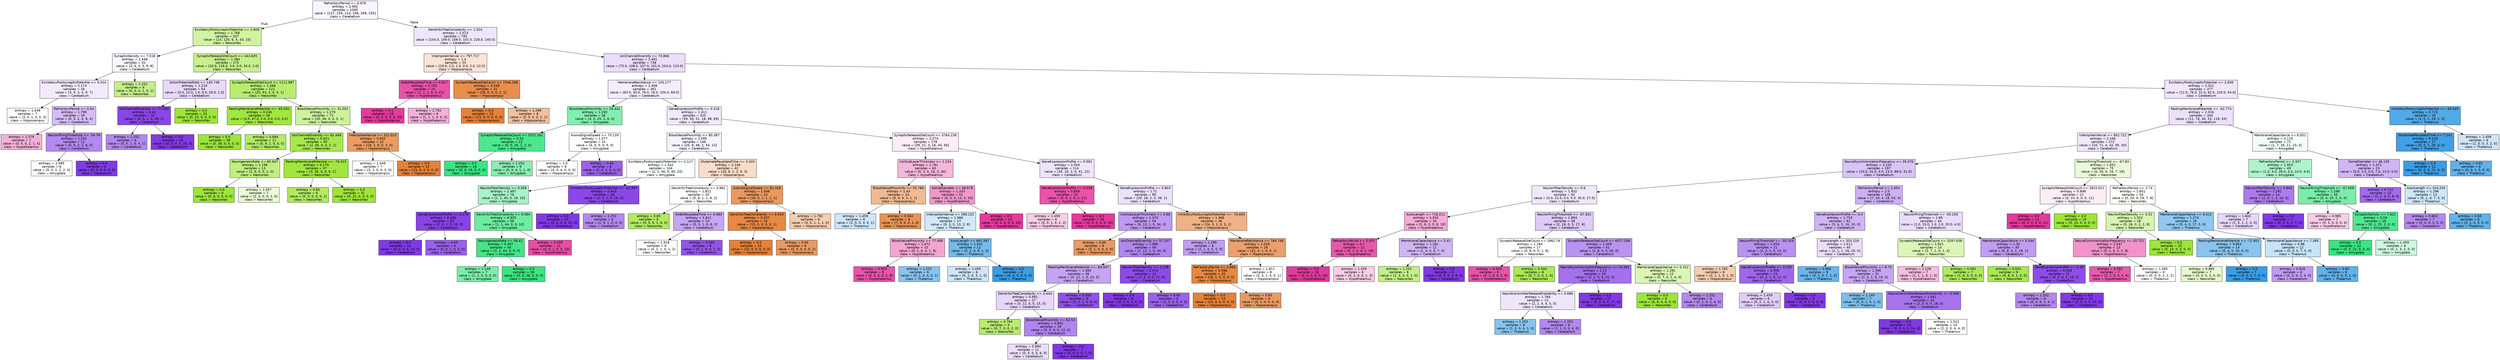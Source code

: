 digraph Tree {
node [shape=box, style="filled", color="black", fontname="helvetica"] ;
edge [fontname="helvetica"] ;
0 [label="RefractoryPeriod <= 0.676\nentropy = 2.492\nsamples = 1000\nvalue = [127, 229, 114, 106, 269, 155]\nclass = Cerebellum", fillcolor="#f8f5fe"] ;
1 [label="ExcitatoryPostsynapticPotential <= 2.808\nentropy = 1.768\nsamples = 207\nvalue = [23, 120, 6, 5, 43, 10]\nclass = Neocortex", fillcolor="#d1f3a2"] ;
0 -> 1 [labeldistance=2.5, labelangle=45, headlabel="True"] ;
2 [label="SynapticDensity <= 7.518\nentropy = 2.448\nsamples = 32\nvalue = [3, 4, 3, 5, 9, 8]\nclass = Cerebellum", fillcolor="#faf7fe"] ;
1 -> 2 ;
3 [label="ExcitatoryPostsynapticPotential <= 0.414\nentropy = 2.174\nsamples = 26\nvalue = [3, 0, 3, 4, 9, 7]\nclass = Cerebellum", fillcolor="#f2eafc"] ;
2 -> 3 ;
4 [label="entropy = 1.449\nsamples = 7\nvalue = [3, 0, 1, 0, 0, 3]\nclass = Hippocampus", fillcolor="#ffffff"] ;
3 -> 4 ;
5 [label="RefractoryPeriod <= 0.54\nentropy = 1.799\nsamples = 19\nvalue = [0, 0, 2, 4, 9, 4]\nclass = Cerebellum", fillcolor="#d5bdf6"] ;
3 -> 5 ;
6 [label="entropy = 1.379\nsamples = 7\nvalue = [0, 0, 0, 2, 1, 4]\nclass = Hypothalamus", fillcolor="#f5b0d8"] ;
5 -> 6 ;
7 [label="NeuronFiringThreshold <= -54.76\nentropy = 1.252\nsamples = 12\nvalue = [0, 0, 2, 2, 8, 0]\nclass = Cerebellum", fillcolor="#b388ef"] ;
5 -> 7 ;
8 [label="entropy = 1.585\nsamples = 6\nvalue = [0, 0, 2, 2, 2, 0]\nclass = Amygdala", fillcolor="#ffffff"] ;
7 -> 8 ;
9 [label="entropy = 0.0\nsamples = 6\nvalue = [0, 0, 0, 0, 6, 0]\nclass = Cerebellum", fillcolor="#8139e5"] ;
7 -> 9 ;
10 [label="entropy = 1.252\nsamples = 6\nvalue = [0, 4, 0, 1, 0, 1]\nclass = Neocortex", fillcolor="#c4ef88"] ;
2 -> 10 ;
11 [label="SynapticReleaseSiteCount <= 443.605\nentropy = 1.384\nsamples = 175\nvalue = [20.0, 116.0, 3.0, 0.0, 34.0, 2.0]\nclass = Neocortex", fillcolor="#c6f08c"] ;
1 -> 11 ;
12 [label="ActionPotentialRate <= 145.748\nentropy = 1.219\nsamples = 54\nvalue = [0.0, 23.0, 1.0, 0.0, 29.0, 1.0]\nclass = Cerebellum", fillcolor="#e7d9fa"] ;
11 -> 12 ;
13 [label="IonChannelDiversity <= 77.504\nentropy = 0.41\nsamples = 31\nvalue = [0, 0, 1, 0, 29, 1]\nclass = Cerebellum", fillcolor="#8946e7"] ;
12 -> 13 ;
14 [label="entropy = 1.252\nsamples = 6\nvalue = [0, 0, 1, 0, 4, 1]\nclass = Cerebellum", fillcolor="#b388ef"] ;
13 -> 14 ;
15 [label="entropy = 0.0\nsamples = 25\nvalue = [0, 0, 0, 0, 25, 0]\nclass = Cerebellum", fillcolor="#8139e5"] ;
13 -> 15 ;
16 [label="entropy = 0.0\nsamples = 23\nvalue = [0, 23, 0, 0, 0, 0]\nclass = Neocortex", fillcolor="#9de539"] ;
12 -> 16 ;
17 [label="SynapticReleaseSiteCount <= 1111.987\nentropy = 1.066\nsamples = 121\nvalue = [20, 93, 2, 0, 5, 1]\nclass = Neocortex", fillcolor="#b8ec70"] ;
11 -> 17 ;
18 [label="RestingMembranePotential <= -65.092\nentropy = 0.246\nsamples = 49\nvalue = [0.0, 47.0, 2.0, 0.0, 0.0, 0.0]\nclass = Neocortex", fillcolor="#a1e641"] ;
17 -> 18 ;
19 [label="entropy = 0.0\nsamples = 38\nvalue = [0, 38, 0, 0, 0, 0]\nclass = Neocortex", fillcolor="#9de539"] ;
18 -> 19 ;
20 [label="entropy = 0.684\nsamples = 11\nvalue = [0, 9, 2, 0, 0, 0]\nclass = Neocortex", fillcolor="#b3eb65"] ;
18 -> 20 ;
21 [label="BloodVesselProximity <= 31.002\nentropy = 1.279\nsamples = 72\nvalue = [20, 46, 0, 0, 5, 1]\nclass = Neocortex", fillcolor="#cef29c"] ;
17 -> 21 ;
22 [label="IonChannelDiversity <= 81.448\nentropy = 0.621\nsamples = 50\nvalue = [2, 45, 0, 0, 2, 1]\nclass = Neocortex", fillcolor="#a7e84e"] ;
21 -> 22 ;
23 [label="NeurogenesisRate <= 65.947\nentropy = 1.198\nsamples = 13\nvalue = [2, 9, 0, 0, 2, 0]\nclass = Neocortex", fillcolor="#c1ee81"] ;
22 -> 23 ;
24 [label="entropy = 0.0\nsamples = 6\nvalue = [0, 6, 0, 0, 0, 0]\nclass = Neocortex", fillcolor="#9de539"] ;
23 -> 24 ;
25 [label="entropy = 1.557\nsamples = 7\nvalue = [2, 3, 0, 0, 2, 0]\nclass = Neocortex", fillcolor="#ebfad7"] ;
23 -> 25 ;
26 [label="RestingMembranePotential <= -76.315\nentropy = 0.179\nsamples = 37\nvalue = [0, 36, 0, 0, 0, 1]\nclass = Neocortex", fillcolor="#a0e63e"] ;
22 -> 26 ;
27 [label="entropy = 0.65\nsamples = 6\nvalue = [0, 5, 0, 0, 0, 1]\nclass = Neocortex", fillcolor="#b1ea61"] ;
26 -> 27 ;
28 [label="entropy = 0.0\nsamples = 31\nvalue = [0, 31, 0, 0, 0, 0]\nclass = Neocortex", fillcolor="#9de539"] ;
26 -> 28 ;
29 [label="InterspikeInterval <= 321.015\nentropy = 0.832\nsamples = 22\nvalue = [18, 1, 0, 0, 3, 0]\nclass = Hippocampus", fillcolor="#ea9c63"] ;
21 -> 29 ;
30 [label="entropy = 1.449\nsamples = 7\nvalue = [3, 1, 0, 0, 3, 0]\nclass = Hippocampus", fillcolor="#ffffff"] ;
29 -> 30 ;
31 [label="entropy = 0.0\nsamples = 15\nvalue = [15, 0, 0, 0, 0, 0]\nclass = Hippocampus", fillcolor="#e58139"] ;
29 -> 31 ;
32 [label="DendriticTreeComplexity <= 1.024\nentropy = 2.513\nsamples = 793\nvalue = [104.0, 109.0, 108.0, 101.0, 226.0, 145.0]\nclass = Cerebellum", fillcolor="#efe6fc"] ;
0 -> 32 [labeldistance=2.5, labelangle=-45, headlabel="False"] ;
33 [label="InterspikeInterval <= 797.717\nentropy = 1.4\nsamples = 55\nvalue = [29.0, 1.0, 1.0, 0.0, 2.0, 22.0]\nclass = Hippocampus", fillcolor="#f9e4d5"] ;
32 -> 33 ;
34 [label="GABAReuptakeTime <= 6.817\nentropy = 0.742\nsamples = 24\nvalue = [1, 1, 1, 0, 0, 21]\nclass = Hypothalamus", fillcolor="#e853aa"] ;
33 -> 34 ;
35 [label="entropy = 0.0\nsamples = 18\nvalue = [0, 0, 0, 0, 0, 18]\nclass = Hypothalamus", fillcolor="#e5399d"] ;
34 -> 35 ;
36 [label="entropy = 1.792\nsamples = 6\nvalue = [1, 1, 1, 0, 0, 3]\nclass = Hypothalamus", fillcolor="#f5b0d8"] ;
34 -> 36 ;
37 [label="SynapticReleaseSiteCount <= 7546.298\nentropy = 0.548\nsamples = 31\nvalue = [28, 0, 0, 0, 2, 1]\nclass = Hippocampus", fillcolor="#e88e4d"] ;
33 -> 37 ;
38 [label="entropy = 0.0\nsamples = 23\nvalue = [23, 0, 0, 0, 0, 0]\nclass = Hippocampus", fillcolor="#e58139"] ;
37 -> 38 ;
39 [label="entropy = 1.299\nsamples = 8\nvalue = [5, 0, 0, 0, 2, 1]\nclass = Hippocampus", fillcolor="#f2c09c"] ;
37 -> 39 ;
40 [label="IonChannelDiversity <= 73.866\nentropy = 2.491\nsamples = 738\nvalue = [75.0, 108.0, 107.0, 101.0, 224.0, 123.0]\nclass = Cerebellum", fillcolor="#eadefb"] ;
32 -> 40 ;
41 [label="MembraneResistance <= 155.177\nentropy = 2.408\nsamples = 361\nvalue = [63.0, 30.0, 76.0, 19.0, 104.0, 69.0]\nclass = Cerebellum", fillcolor="#f3ecfc"] ;
40 -> 41 ;
42 [label="BloodVesselProximity <= 54.441\nentropy = 1.292\nsamples = 36\nvalue = [4, 0, 25, 1, 6, 0]\nclass = Amygdala", fillcolor="#82efaf"] ;
41 -> 42 ;
43 [label="SynapticReleaseSiteCount <= 3372.261\nentropy = 0.53\nsamples = 22\nvalue = [0, 0, 20, 1, 1, 0]\nclass = Amygdala", fillcolor="#4ce78d"] ;
42 -> 43 ;
44 [label="entropy = 0.0\nsamples = 16\nvalue = [0, 0, 16, 0, 0, 0]\nclass = Amygdala", fillcolor="#39e581"] ;
43 -> 44 ;
45 [label="entropy = 1.252\nsamples = 6\nvalue = [0, 0, 4, 1, 1, 0]\nclass = Amygdala", fillcolor="#88efb3"] ;
43 -> 45 ;
46 [label="AxonalSignalSpeed <= 70.139\nentropy = 1.577\nsamples = 14\nvalue = [4, 0, 5, 0, 5, 0]\nclass = Amygdala", fillcolor="#ffffff"] ;
42 -> 46 ;
47 [label="entropy = 1.0\nsamples = 8\nvalue = [4, 0, 4, 0, 0, 0]\nclass = Hippocampus", fillcolor="#ffffff"] ;
46 -> 47 ;
48 [label="entropy = 0.65\nsamples = 6\nvalue = [0, 0, 1, 0, 5, 0]\nclass = Cerebellum", fillcolor="#9a61ea"] ;
46 -> 48 ;
49 [label="GeneExpressionProfile <= 0.518\nentropy = 2.411\nsamples = 325\nvalue = [59, 30, 51, 18, 98, 69]\nclass = Cerebellum", fillcolor="#f1e9fc"] ;
41 -> 49 ;
50 [label="BloodVesselProximity <= 85.367\nentropy = 2.095\nsamples = 146\nvalue = [20, 9, 48, 2, 54, 13]\nclass = Cerebellum", fillcolor="#f7f3fd"] ;
49 -> 50 ;
51 [label="ExcitatoryPostsynapticPotential <= 2.117\nentropy = 1.542\nsamples = 104\nvalue = [2, 1, 46, 0, 45, 10]\nclass = Amygdala", fillcolor="#fcfffd"] ;
50 -> 51 ;
52 [label="NeuronFiberDensity <= 0.306\nentropy = 1.497\nsamples = 76\nvalue = [1, 1, 45, 0, 19, 10]\nclass = Amygdala", fillcolor="#a5f3c6"] ;
51 -> 52 ;
53 [label="GeneExpressionProfile <= 0.276\nentropy = 0.286\nsamples = 20\nvalue = [0, 0, 1, 0, 19, 0]\nclass = Cerebellum", fillcolor="#8843e6"] ;
52 -> 53 ;
54 [label="entropy = 0.0\nsamples = 14\nvalue = [0, 0, 0, 0, 14, 0]\nclass = Cerebellum", fillcolor="#8139e5"] ;
53 -> 54 ;
55 [label="entropy = 0.65\nsamples = 6\nvalue = [0, 0, 1, 0, 5, 0]\nclass = Cerebellum", fillcolor="#9a61ea"] ;
53 -> 55 ;
56 [label="DendriticTreeComplexity <= 9.084\nentropy = 0.925\nsamples = 56\nvalue = [1, 1, 44, 0, 0, 10]\nclass = Amygdala", fillcolor="#6deca2"] ;
52 -> 56 ;
57 [label="NeurogenesisRate <= 58.41\nentropy = 0.307\nsamples = 45\nvalue = [1, 1, 43, 0, 0, 0]\nclass = Amygdala", fillcolor="#42e687"] ;
56 -> 57 ;
58 [label="entropy = 1.149\nsamples = 7\nvalue = [1, 1, 5, 0, 0, 0]\nclass = Amygdala", fillcolor="#7beeab"] ;
57 -> 58 ;
59 [label="entropy = 0.0\nsamples = 38\nvalue = [0, 0, 38, 0, 0, 0]\nclass = Amygdala", fillcolor="#39e581"] ;
57 -> 59 ;
60 [label="entropy = 0.439\nsamples = 11\nvalue = [0, 0, 1, 0, 0, 10]\nclass = Hypothalamus", fillcolor="#e84da7"] ;
56 -> 60 ;
61 [label="InhibitoryPostsynapticPotential <= -62.997\nentropy = 0.443\nsamples = 28\nvalue = [1, 0, 1, 0, 26, 0]\nclass = Cerebellum", fillcolor="#8a48e7"] ;
51 -> 61 ;
62 [label="entropy = 0.0\nsamples = 22\nvalue = [0, 0, 0, 0, 22, 0]\nclass = Cerebellum", fillcolor="#8139e5"] ;
61 -> 62 ;
63 [label="entropy = 1.252\nsamples = 6\nvalue = [1, 0, 1, 0, 4, 0]\nclass = Cerebellum", fillcolor="#b388ef"] ;
61 -> 63 ;
64 [label="GlutamateReuptakeTime <= 3.243\nentropy = 2.146\nsamples = 42\nvalue = [18, 8, 2, 2, 9, 3]\nclass = Hippocampus", fillcolor="#f8ddc9"] ;
50 -> 64 ;
65 [label="DendriticTreeComplexity <= 3.962\nentropy = 1.822\nsamples = 20\nvalue = [0, 8, 1, 1, 8, 2]\nclass = Neocortex", fillcolor="#ffffff"] ;
64 -> 65 ;
66 [label="entropy = 0.65\nsamples = 6\nvalue = [0, 5, 0, 1, 0, 0]\nclass = Neocortex", fillcolor="#b1ea61"] ;
65 -> 66 ;
67 [label="GABAReuptakeTime <= 6.684\nentropy = 1.611\nsamples = 14\nvalue = [0, 3, 1, 0, 8, 2]\nclass = Cerebellum", fillcolor="#c6a5f3"] ;
65 -> 67 ;
68 [label="entropy = 1.918\nsamples = 6\nvalue = [0, 2, 1, 0, 1, 2]\nclass = Neocortex", fillcolor="#ffffff"] ;
67 -> 68 ;
69 [label="entropy = 0.544\nsamples = 8\nvalue = [0, 1, 0, 0, 7, 0]\nclass = Cerebellum", fillcolor="#9355e9"] ;
67 -> 69 ;
70 [label="AxonalSignalSpeed <= 81.318\nentropy = 1.048\nsamples = 22\nvalue = [18, 0, 1, 1, 1, 1]\nclass = Hippocampus", fillcolor="#ea995f"] ;
64 -> 70 ;
71 [label="DendriticTreeComplexity <= 6.919\nentropy = 0.337\nsamples = 16\nvalue = [15, 0, 0, 0, 0, 1]\nclass = Hippocampus", fillcolor="#e78946"] ;
70 -> 71 ;
72 [label="entropy = 0.0\nsamples = 10\nvalue = [10, 0, 0, 0, 0, 0]\nclass = Hippocampus", fillcolor="#e58139"] ;
71 -> 72 ;
73 [label="entropy = 0.65\nsamples = 6\nvalue = [5, 0, 0, 0, 0, 1]\nclass = Hippocampus", fillcolor="#ea9a61"] ;
71 -> 73 ;
74 [label="entropy = 1.792\nsamples = 6\nvalue = [3, 0, 1, 1, 1, 0]\nclass = Hippocampus", fillcolor="#f5cdb0"] ;
70 -> 74 ;
75 [label="SynapticReleaseSiteCount <= 3764.238\nentropy = 2.274\nsamples = 179\nvalue = [39, 21, 3, 16, 44, 56]\nclass = Hypothalamus", fillcolor="#fdedf6"] ;
49 -> 75 ;
76 [label="CorticalLayerThickness <= 1.224\nentropy = 1.791\nsamples = 65\nvalue = [9, 3, 0, 16, 3, 34]\nclass = Hypothalamus", fillcolor="#f5b6db"] ;
75 -> 76 ;
77 [label="BloodVesselProximity <= 55.786\nentropy = 1.43\nsamples = 14\nvalue = [9, 0, 0, 3, 1, 1]\nclass = Hippocampus", fillcolor="#f1ba93"] ;
76 -> 77 ;
78 [label="entropy = 1.459\nsamples = 6\nvalue = [2, 0, 0, 3, 0, 1]\nclass = Thalamus", fillcolor="#cee6f8"] ;
77 -> 78 ;
79 [label="entropy = 0.544\nsamples = 8\nvalue = [7, 0, 0, 0, 1, 0]\nclass = Hippocampus", fillcolor="#e99355"] ;
77 -> 79 ;
80 [label="SomaDiameter <= 48.678\nentropy = 1.333\nsamples = 51\nvalue = [0, 3, 0, 13, 2, 33]\nclass = Hypothalamus", fillcolor="#f197cb"] ;
76 -> 80 ;
81 [label="InterspikeInterval <= 389.232\nentropy = 1.666\nsamples = 27\nvalue = [0, 3, 0, 13, 2, 9]\nclass = Thalamus", fillcolor="#d3e9f9"] ;
80 -> 81 ;
82 [label="BloodVesselProximity <= 77.489\nentropy = 1.472\nsamples = 15\nvalue = [0, 1, 0, 4, 1, 9]\nclass = Hypothalamus", fillcolor="#f3a5d2"] ;
81 -> 82 ;
83 [label="entropy = 0.503\nsamples = 9\nvalue = [0, 0, 0, 0, 1, 8]\nclass = Hypothalamus", fillcolor="#e852a9"] ;
82 -> 83 ;
84 [label="entropy = 1.252\nsamples = 6\nvalue = [0, 1, 0, 4, 0, 1]\nclass = Thalamus", fillcolor="#88c4ef"] ;
82 -> 84 ;
85 [label="AxonLength <= 661.587\nentropy = 1.041\nsamples = 12\nvalue = [0, 2, 0, 9, 1, 0]\nclass = Thalamus", fillcolor="#74baed"] ;
81 -> 85 ;
86 [label="entropy = 1.459\nsamples = 6\nvalue = [0, 2, 0, 3, 1, 0]\nclass = Thalamus", fillcolor="#cee6f8"] ;
85 -> 86 ;
87 [label="entropy = 0.0\nsamples = 6\nvalue = [0, 0, 0, 6, 0, 0]\nclass = Thalamus", fillcolor="#399de5"] ;
85 -> 87 ;
88 [label="entropy = 0.0\nsamples = 24\nvalue = [0, 0, 0, 0, 0, 24]\nclass = Hypothalamus", fillcolor="#e5399d"] ;
80 -> 88 ;
89 [label="GeneExpressionProfile <= 0.581\nentropy = 2.054\nsamples = 114\nvalue = [30, 18, 3, 0, 41, 22]\nclass = Cerebellum", fillcolor="#eee5fc"] ;
75 -> 89 ;
90 [label="GeneExpressionProfile <= 0.538\nentropy = 0.658\nsamples = 24\nvalue = [0, 0, 1, 0, 2, 21]\nclass = Hypothalamus", fillcolor="#e954aa"] ;
89 -> 90 ;
91 [label="entropy = 1.459\nsamples = 6\nvalue = [0, 0, 1, 0, 2, 3]\nclass = Hypothalamus", fillcolor="#f8cee6"] ;
90 -> 91 ;
92 [label="entropy = 0.0\nsamples = 18\nvalue = [0, 0, 0, 0, 0, 18]\nclass = Hypothalamus", fillcolor="#e5399d"] ;
90 -> 92 ;
93 [label="GeneExpressionProfile <= 0.803\nentropy = 1.71\nsamples = 90\nvalue = [30, 18, 2, 0, 39, 1]\nclass = Cerebellum", fillcolor="#ece1fb"] ;
89 -> 93 ;
94 [label="CorticalLayerThickness <= 0.86\nentropy = 1.374\nsamples = 54\nvalue = [6, 13, 1, 0, 34, 0]\nclass = Cerebellum", fillcolor="#be9af2"] ;
93 -> 94 ;
95 [label="entropy = 0.65\nsamples = 6\nvalue = [5, 1, 0, 0, 0, 0]\nclass = Hippocampus", fillcolor="#ea9a61"] ;
94 -> 95 ;
96 [label="IonChannelDiversity <= 57.257\nentropy = 1.085\nsamples = 48\nvalue = [1, 12, 1, 0, 34, 0]\nclass = Cerebellum", fillcolor="#b286ef"] ;
94 -> 96 ;
97 [label="RestingMembranePotential <= -64.047\nentropy = 1.085\nsamples = 36\nvalue = [0, 12, 1, 0, 23, 0]\nclass = Cerebellum", fillcolor="#c5a4f3"] ;
96 -> 97 ;
98 [label="DendriticTreeComplexity <= 3.444\nentropy = 0.991\nsamples = 27\nvalue = [0, 12, 0, 0, 15, 0]\nclass = Cerebellum", fillcolor="#e6d7fa"] ;
97 -> 98 ;
99 [label="entropy = 0.764\nsamples = 9\nvalue = [0, 7, 0, 0, 2, 0]\nclass = Neocortex", fillcolor="#b9ec72"] ;
98 -> 99 ;
100 [label="BloodVesselProximity <= 62.53\nentropy = 0.852\nsamples = 18\nvalue = [0, 5, 0, 0, 13, 0]\nclass = Cerebellum", fillcolor="#b185ef"] ;
98 -> 100 ;
101 [label="entropy = 0.994\nsamples = 11\nvalue = [0, 5, 0, 0, 6, 0]\nclass = Cerebellum", fillcolor="#eadefb"] ;
100 -> 101 ;
102 [label="entropy = 0.0\nsamples = 7\nvalue = [0, 0, 0, 0, 7, 0]\nclass = Cerebellum", fillcolor="#8139e5"] ;
100 -> 102 ;
103 [label="entropy = 0.503\nsamples = 9\nvalue = [0, 0, 1, 0, 8, 0]\nclass = Cerebellum", fillcolor="#9152e8"] ;
97 -> 103 ;
104 [label="NeuronFiberDensity <= 1.138\nentropy = 0.414\nsamples = 12\nvalue = [1, 0, 0, 0, 11, 0]\nclass = Cerebellum", fillcolor="#8c4be7"] ;
96 -> 104 ;
105 [label="entropy = 0.0\nsamples = 6\nvalue = [0, 0, 0, 0, 6, 0]\nclass = Cerebellum", fillcolor="#8139e5"] ;
104 -> 105 ;
106 [label="entropy = 0.65\nsamples = 6\nvalue = [1, 0, 0, 0, 5, 0]\nclass = Cerebellum", fillcolor="#9a61ea"] ;
104 -> 106 ;
107 [label="InhibitoryPostsynapticPotential <= -70.693\nentropy = 1.468\nsamples = 36\nvalue = [24, 5, 1, 0, 5, 1]\nclass = Hippocampus", fillcolor="#efb286"] ;
93 -> 107 ;
108 [label="entropy = 1.299\nsamples = 8\nvalue = [2, 1, 0, 0, 5, 0]\nclass = Cerebellum", fillcolor="#c09cf2"] ;
107 -> 108 ;
109 [label="MembraneResistance <= 784.748\nentropy = 1.018\nsamples = 28\nvalue = [22, 4, 1, 0, 0, 1]\nclass = Hippocampus", fillcolor="#eca06b"] ;
107 -> 109 ;
110 [label="RefractoryPeriod <= 3.669\nentropy = 0.286\nsamples = 20\nvalue = [19, 1, 0, 0, 0, 0]\nclass = Hippocampus", fillcolor="#e68843"] ;
109 -> 110 ;
111 [label="entropy = 0.0\nsamples = 14\nvalue = [14, 0, 0, 0, 0, 0]\nclass = Hippocampus", fillcolor="#e58139"] ;
110 -> 111 ;
112 [label="entropy = 0.65\nsamples = 6\nvalue = [5, 1, 0, 0, 0, 0]\nclass = Hippocampus", fillcolor="#ea9a61"] ;
110 -> 112 ;
113 [label="entropy = 1.811\nsamples = 8\nvalue = [3, 3, 1, 0, 0, 1]\nclass = Hippocampus", fillcolor="#ffffff"] ;
109 -> 113 ;
114 [label="ExcitatoryPostsynapticPotential <= 2.836\nentropy = 2.331\nsamples = 377\nvalue = [12.0, 78.0, 31.0, 82.0, 120.0, 54.0]\nclass = Cerebellum", fillcolor="#efe5fc"] ;
40 -> 114 ;
115 [label="RestingMembranePotential <= -62.774\nentropy = 2.316\nsamples = 344\nvalue = [11, 78, 30, 53, 118, 54]\nclass = Cerebellum", fillcolor="#ece1fb"] ;
114 -> 115 ;
116 [label="InterspikeInterval <= 802.722\nentropy = 2.166\nsamples = 272\nvalue = [10, 71, 4, 42, 95, 50]\nclass = Cerebellum", fillcolor="#f0e7fc"] ;
115 -> 116 ;
117 [label="NeuralSynchronizationFrequency <= 39.376\nentropy = 2.105\nsamples = 197\nvalue = [10.0, 41.0, 4.0, 23.0, 88.0, 31.0]\nclass = Cerebellum", fillcolor="#d9c3f7"] ;
116 -> 117 ;
118 [label="NeuronFiberDensity <= 0.6\nentropy = 1.932\nsamples = 92\nvalue = [3.0, 22.0, 0.0, 5.0, 35.0, 27.0]\nclass = Cerebellum", fillcolor="#efe7fc"] ;
117 -> 118 ;
119 [label="AxonLength <= 718.211\nentropy = 1.552\nsamples = 34\nvalue = [1, 6, 0, 0, 8, 19]\nclass = Hypothalamus", fillcolor="#f4abd6"] ;
118 -> 119 ;
120 [label="RefractoryPeriod <= 2.557\nentropy = 0.7\nsamples = 22\nvalue = [0, 2, 0, 0, 1, 19]\nclass = Hypothalamus", fillcolor="#e957ac"] ;
119 -> 120 ;
121 [label="entropy = 0.0\nsamples = 16\nvalue = [0, 0, 0, 0, 0, 16]\nclass = Hypothalamus", fillcolor="#e5399d"] ;
120 -> 121 ;
122 [label="entropy = 1.459\nsamples = 6\nvalue = [0, 2, 0, 0, 1, 3]\nclass = Hypothalamus", fillcolor="#f8cee6"] ;
120 -> 122 ;
123 [label="MembraneCapacitance <= 5.41\nentropy = 1.281\nsamples = 12\nvalue = [1, 4, 0, 0, 7, 0]\nclass = Cerebellum", fillcolor="#d0b5f5"] ;
119 -> 123 ;
124 [label="entropy = 1.252\nsamples = 6\nvalue = [1, 4, 0, 0, 1, 0]\nclass = Neocortex", fillcolor="#c4ef88"] ;
123 -> 124 ;
125 [label="entropy = 0.0\nsamples = 6\nvalue = [0, 0, 0, 0, 6, 0]\nclass = Cerebellum", fillcolor="#8139e5"] ;
123 -> 125 ;
126 [label="NeuronFiringThreshold <= -67.601\nentropy = 1.893\nsamples = 58\nvalue = [2, 16, 0, 5, 27, 8]\nclass = Cerebellum", fillcolor="#decbf8"] ;
118 -> 126 ;
127 [label="SynapticReleaseSiteCount <= 1862.78\nentropy = 1.264\nsamples = 17\nvalue = [0, 8, 0, 0, 1, 8]\nclass = Neocortex", fillcolor="#ffffff"] ;
126 -> 127 ;
128 [label="entropy = 0.503\nsamples = 9\nvalue = [0, 1, 0, 0, 0, 8]\nclass = Hypothalamus", fillcolor="#e852a9"] ;
127 -> 128 ;
129 [label="entropy = 0.544\nsamples = 8\nvalue = [0, 7, 0, 0, 1, 0]\nclass = Neocortex", fillcolor="#abe955"] ;
127 -> 129 ;
130 [label="SynapticReleaseSiteCount <= 6077.206\nentropy = 1.459\nsamples = 41\nvalue = [2, 8, 0, 5, 26, 0]\nclass = Cerebellum", fillcolor="#ba93f1"] ;
126 -> 130 ;
131 [label="NeuralSynchronizationFrequency <= 14.392\nentropy = 1.13\nsamples = 29\nvalue = [2, 1, 0, 4, 22, 0]\nclass = Cerebellum", fillcolor="#a470ec"] ;
130 -> 131 ;
132 [label="NeurotransmitterReleaseProbability <= 0.686\nentropy = 1.784\nsamples = 12\nvalue = [2, 1, 0, 4, 5, 0]\nclass = Cerebellum", fillcolor="#efe6fc"] ;
131 -> 132 ;
133 [label="entropy = 1.252\nsamples = 6\nvalue = [1, 0, 0, 4, 1, 0]\nclass = Thalamus", fillcolor="#88c4ef"] ;
132 -> 133 ;
134 [label="entropy = 1.252\nsamples = 6\nvalue = [1, 1, 0, 0, 4, 0]\nclass = Cerebellum", fillcolor="#b388ef"] ;
132 -> 134 ;
135 [label="entropy = 0.0\nsamples = 17\nvalue = [0, 0, 0, 0, 17, 0]\nclass = Cerebellum", fillcolor="#8139e5"] ;
131 -> 135 ;
136 [label="MembraneCapacitance <= 5.312\nentropy = 1.281\nsamples = 12\nvalue = [0, 7, 0, 1, 4, 0]\nclass = Neocortex", fillcolor="#daf5b5"] ;
130 -> 136 ;
137 [label="entropy = 0.0\nsamples = 6\nvalue = [0, 6, 0, 0, 0, 0]\nclass = Neocortex", fillcolor="#9de539"] ;
136 -> 137 ;
138 [label="entropy = 1.252\nsamples = 6\nvalue = [0, 1, 0, 1, 4, 0]\nclass = Cerebellum", fillcolor="#b388ef"] ;
136 -> 138 ;
139 [label="RefractoryPeriod <= 2.654\nentropy = 2.0\nsamples = 105\nvalue = [7, 19, 4, 18, 53, 4]\nclass = Cerebellum", fillcolor="#cdb1f5"] ;
117 -> 139 ;
140 [label="GeneExpressionProfile <= 0.4\nentropy = 1.753\nsamples = 61\nvalue = [5, 4, 3, 16, 33, 0]\nclass = Cerebellum", fillcolor="#cfb4f5"] ;
139 -> 140 ;
141 [label="NeuronFiringThreshold <= -55.328\nentropy = 1.553\nsamples = 21\nvalue = [3, 3, 2, 0, 13, 0]\nclass = Cerebellum", fillcolor="#b991f1"] ;
140 -> 141 ;
142 [label="entropy = 1.792\nsamples = 6\nvalue = [3, 1, 1, 0, 1, 0]\nclass = Hippocampus", fillcolor="#f5cdb0"] ;
141 -> 142 ;
143 [label="GeneExpressionProfile <= 0.192\nentropy = 0.906\nsamples = 15\nvalue = [0, 2, 1, 0, 12, 0]\nclass = Cerebellum", fillcolor="#9e67eb"] ;
141 -> 143 ;
144 [label="entropy = 1.459\nsamples = 6\nvalue = [0, 2, 1, 0, 3, 0]\nclass = Cerebellum", fillcolor="#e0cef8"] ;
143 -> 144 ;
145 [label="entropy = 0.0\nsamples = 9\nvalue = [0, 0, 0, 0, 9, 0]\nclass = Cerebellum", fillcolor="#8139e5"] ;
143 -> 145 ;
146 [label="AxonLength <= 353.219\nentropy = 1.511\nsamples = 40\nvalue = [2, 1, 1, 16, 20, 0]\nclass = Cerebellum", fillcolor="#eadefb"] ;
140 -> 146 ;
147 [label="entropy = 0.986\nsamples = 9\nvalue = [0, 1, 0, 7, 1, 0]\nclass = Thalamus", fillcolor="#6ab6ec"] ;
146 -> 147 ;
148 [label="BloodVesselProximity <= 8.75\nentropy = 1.366\nsamples = 31\nvalue = [2, 0, 1, 9, 19, 0]\nclass = Cerebellum", fillcolor="#c6a5f3"] ;
146 -> 148 ;
149 [label="entropy = 1.149\nsamples = 7\nvalue = [0, 0, 1, 5, 1, 0]\nclass = Thalamus", fillcolor="#7bbeee"] ;
148 -> 149 ;
150 [label="NeurotransmitterReleaseProbability <= 0.588\nentropy = 1.041\nsamples = 24\nvalue = [2, 0, 0, 4, 18, 0]\nclass = Cerebellum", fillcolor="#a774ed"] ;
148 -> 150 ;
151 [label="entropy = 0.0\nsamples = 14\nvalue = [0, 0, 0, 0, 14, 0]\nclass = Cerebellum", fillcolor="#8139e5"] ;
150 -> 151 ;
152 [label="entropy = 1.522\nsamples = 10\nvalue = [2, 0, 0, 4, 4, 0]\nclass = Thalamus", fillcolor="#ffffff"] ;
150 -> 152 ;
153 [label="NeuronFiringThreshold <= -65.259\nentropy = 1.89\nsamples = 44\nvalue = [2.0, 15.0, 1.0, 2.0, 20.0, 4.0]\nclass = Cerebellum", fillcolor="#e9ddfb"] ;
139 -> 153 ;
154 [label="SynapticReleaseSiteCount <= 3297.638\nentropy = 1.921\nsamples = 14\nvalue = [2, 7, 1, 0, 1, 3]\nclass = Neocortex", fillcolor="#dbf6b7"] ;
153 -> 154 ;
155 [label="entropy = 2.128\nsamples = 7\nvalue = [1, 1, 1, 0, 1, 3]\nclass = Hypothalamus", fillcolor="#f6bdde"] ;
154 -> 155 ;
156 [label="entropy = 0.592\nsamples = 7\nvalue = [1, 6, 0, 0, 0, 0]\nclass = Neocortex", fillcolor="#ade95a"] ;
154 -> 156 ;
157 [label="MembraneCapacitance <= 5.544\nentropy = 1.35\nsamples = 30\nvalue = [0, 8, 0, 2, 19, 1]\nclass = Cerebellum", fillcolor="#c09cf2"] ;
153 -> 157 ;
158 [label="entropy = 0.503\nsamples = 9\nvalue = [0, 8, 0, 1, 0, 0]\nclass = Neocortex", fillcolor="#a9e852"] ;
157 -> 158 ;
159 [label="GeneExpressionProfile <= 0.49\nentropy = 0.549\nsamples = 21\nvalue = [0, 0, 0, 1, 19, 1]\nclass = Cerebellum", fillcolor="#8e4de8"] ;
157 -> 159 ;
160 [label="entropy = 1.252\nsamples = 6\nvalue = [0, 0, 0, 1, 4, 1]\nclass = Cerebellum", fillcolor="#b388ef"] ;
159 -> 160 ;
161 [label="entropy = 0.0\nsamples = 15\nvalue = [0, 0, 0, 0, 15, 0]\nclass = Cerebellum", fillcolor="#8139e5"] ;
159 -> 161 ;
162 [label="NeuronFiringThreshold <= -67.83\nentropy = 1.852\nsamples = 75\nvalue = [0, 30, 0, 19, 7, 19]\nclass = Neocortex", fillcolor="#ecfad8"] ;
116 -> 162 ;
163 [label="SynapticReleaseSiteCount <= 2815.011\nentropy = 0.998\nsamples = 21\nvalue = [0, 10, 0, 0, 0, 11]\nclass = Hypothalamus", fillcolor="#fdedf6"] ;
162 -> 163 ;
164 [label="entropy = 0.0\nsamples = 11\nvalue = [0, 0, 0, 0, 0, 11]\nclass = Hypothalamus", fillcolor="#e5399d"] ;
163 -> 164 ;
165 [label="entropy = 0.0\nsamples = 10\nvalue = [0, 10, 0, 0, 0, 0]\nclass = Neocortex", fillcolor="#9de539"] ;
163 -> 165 ;
166 [label="RefractoryPeriod <= 2.74\nentropy = 1.851\nsamples = 54\nvalue = [0, 20, 0, 19, 7, 8]\nclass = Neocortex", fillcolor="#fcfef9"] ;
162 -> 166 ;
167 [label="NeuronFiberDensity <= 0.52\nentropy = 1.522\nsamples = 28\nvalue = [0, 16, 0, 2, 2, 8]\nclass = Neocortex", fillcolor="#d8f5b0"] ;
166 -> 167 ;
168 [label="NeuralSynchronizationFrequency <= 20.722\nentropy = 1.547\nsamples = 13\nvalue = [0, 1, 0, 2, 2, 8]\nclass = Hypothalamus", fillcolor="#f193ca"] ;
167 -> 168 ;
169 [label="entropy = 0.592\nsamples = 7\nvalue = [0, 1, 0, 0, 0, 6]\nclass = Hypothalamus", fillcolor="#e95aad"] ;
168 -> 169 ;
170 [label="entropy = 1.585\nsamples = 6\nvalue = [0, 0, 0, 2, 2, 2]\nclass = Thalamus", fillcolor="#ffffff"] ;
168 -> 170 ;
171 [label="entropy = 0.0\nsamples = 15\nvalue = [0, 15, 0, 0, 0, 0]\nclass = Neocortex", fillcolor="#9de539"] ;
167 -> 171 ;
172 [label="MembraneCapacitance <= 6.012\nentropy = 1.274\nsamples = 26\nvalue = [0, 4, 0, 17, 5, 0]\nclass = Thalamus", fillcolor="#8ec7f0"] ;
166 -> 172 ;
173 [label="RestingMembranePotential <= -72.951\nentropy = 0.863\nsamples = 14\nvalue = [0, 4, 0, 10, 0, 0]\nclass = Thalamus", fillcolor="#88c4ef"] ;
172 -> 173 ;
174 [label="entropy = 0.985\nsamples = 7\nvalue = [0, 4, 0, 3, 0, 0]\nclass = Neocortex", fillcolor="#e6f8ce"] ;
173 -> 174 ;
175 [label="entropy = 0.0\nsamples = 7\nvalue = [0, 0, 0, 7, 0, 0]\nclass = Thalamus", fillcolor="#399de5"] ;
173 -> 175 ;
176 [label="MembraneCapacitance <= 7.395\nentropy = 0.98\nsamples = 12\nvalue = [0, 0, 0, 7, 5, 0]\nclass = Thalamus", fillcolor="#c6e3f8"] ;
172 -> 176 ;
177 [label="entropy = 0.918\nsamples = 6\nvalue = [0, 0, 0, 2, 4, 0]\nclass = Cerebellum", fillcolor="#c09cf2"] ;
176 -> 177 ;
178 [label="entropy = 0.65\nsamples = 6\nvalue = [0, 0, 0, 5, 1, 0]\nclass = Thalamus", fillcolor="#61b1ea"] ;
176 -> 178 ;
179 [label="MembraneCapacitance <= 6.051\nentropy = 2.115\nsamples = 72\nvalue = [1, 7, 26, 11, 23, 4]\nclass = Amygdala", fillcolor="#f3fdf7"] ;
115 -> 179 ;
180 [label="RefractoryPeriod <= 2.337\nentropy = 1.953\nsamples = 49\nvalue = [1.0, 4.0, 26.0, 4.0, 10.0, 4.0]\nclass = Amygdala", fillcolor="#aef4cb"] ;
179 -> 180 ;
181 [label="NeuronFiberDensity <= 0.843\nentropy = 1.292\nsamples = 14\nvalue = [1, 0, 1, 2, 10, 0]\nclass = Cerebellum", fillcolor="#ab7bee"] ;
180 -> 181 ;
182 [label="entropy = 1.842\nsamples = 7\nvalue = [1, 0, 1, 2, 3, 0]\nclass = Cerebellum", fillcolor="#e6d7fa"] ;
181 -> 182 ;
183 [label="entropy = 0.0\nsamples = 7\nvalue = [0, 0, 0, 0, 7, 0]\nclass = Cerebellum", fillcolor="#8139e5"] ;
181 -> 183 ;
184 [label="NeuronFiringThreshold <= -67.608\nentropy = 1.298\nsamples = 35\nvalue = [0, 4, 25, 2, 0, 4]\nclass = Amygdala", fillcolor="#79edaa"] ;
180 -> 184 ;
185 [label="entropy = 0.985\nsamples = 7\nvalue = [0, 3, 0, 0, 0, 4]\nclass = Hypothalamus", fillcolor="#f8cee6"] ;
184 -> 185 ;
186 [label="SynapticDensity <= 7.621\nentropy = 0.59\nsamples = 28\nvalue = [0, 1, 25, 2, 0, 0]\nclass = Amygdala", fillcolor="#50e890"] ;
184 -> 186 ;
187 [label="entropy = 0.0\nsamples = 22\nvalue = [0, 0, 22, 0, 0, 0]\nclass = Amygdala", fillcolor="#39e581"] ;
186 -> 187 ;
188 [label="entropy = 1.459\nsamples = 6\nvalue = [0, 1, 3, 2, 0, 0]\nclass = Amygdala", fillcolor="#cef8e0"] ;
186 -> 188 ;
189 [label="SomaDiameter <= 46.135\nentropy = 1.371\nsamples = 23\nvalue = [0.0, 3.0, 0.0, 7.0, 13.0, 0.0]\nclass = Cerebellum", fillcolor="#d0b5f5"] ;
179 -> 189 ;
190 [label="entropy = 0.722\nsamples = 10\nvalue = [0, 2, 0, 0, 8, 0]\nclass = Cerebellum", fillcolor="#a06aec"] ;
189 -> 190 ;
191 [label="AxonLength <= 324.245\nentropy = 1.296\nsamples = 13\nvalue = [0, 1, 0, 7, 5, 0]\nclass = Thalamus", fillcolor="#cee6f8"] ;
189 -> 191 ;
192 [label="entropy = 0.863\nsamples = 7\nvalue = [0, 0, 0, 2, 5, 0]\nclass = Cerebellum", fillcolor="#b388ef"] ;
191 -> 192 ;
193 [label="entropy = 0.65\nsamples = 6\nvalue = [0, 1, 0, 5, 0, 0]\nclass = Thalamus", fillcolor="#61b1ea"] ;
191 -> 193 ;
194 [label="InhibitoryPostsynapticPotential <= -65.625\nentropy = 0.715\nsamples = 33\nvalue = [1, 0, 1, 29, 2, 0]\nclass = Thalamus", fillcolor="#53aae8"] ;
114 -> 194 ;
195 [label="GlutamateReuptakeTime <= 7.141\nentropy = 0.229\nsamples = 27\nvalue = [0, 0, 1, 26, 0, 0]\nclass = Thalamus", fillcolor="#41a1e6"] ;
194 -> 195 ;
196 [label="entropy = 0.0\nsamples = 21\nvalue = [0, 0, 0, 21, 0, 0]\nclass = Thalamus", fillcolor="#399de5"] ;
195 -> 196 ;
197 [label="entropy = 0.65\nsamples = 6\nvalue = [0, 0, 1, 5, 0, 0]\nclass = Thalamus", fillcolor="#61b1ea"] ;
195 -> 197 ;
198 [label="entropy = 1.459\nsamples = 6\nvalue = [1, 0, 0, 3, 2, 0]\nclass = Thalamus", fillcolor="#cee6f8"] ;
194 -> 198 ;
}
